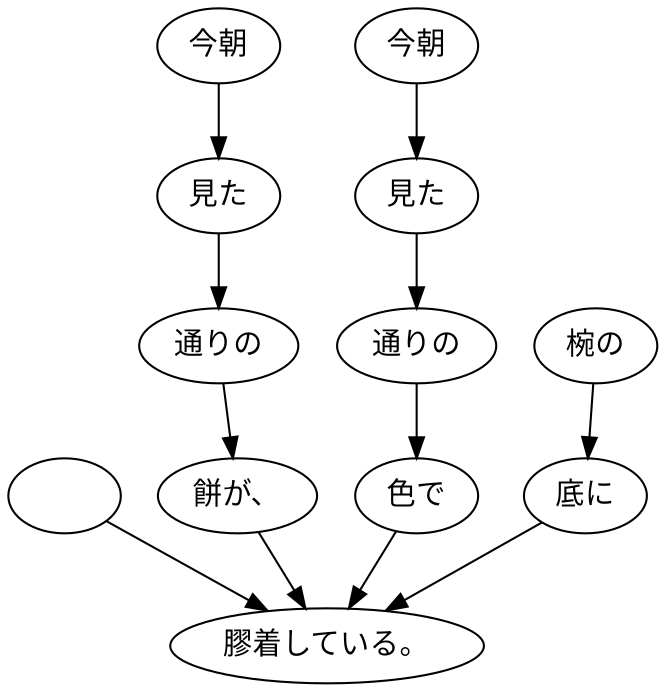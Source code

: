 digraph graph570 {
	node0 [label="　"];
	node1 [label="今朝"];
	node2 [label="見た"];
	node3 [label="通りの"];
	node4 [label="餅が、"];
	node5 [label="今朝"];
	node6 [label="見た"];
	node7 [label="通りの"];
	node8 [label="色で"];
	node9 [label="椀の"];
	node10 [label="底に"];
	node11 [label="膠着している。"];
	node0 -> node11;
	node1 -> node2;
	node2 -> node3;
	node3 -> node4;
	node4 -> node11;
	node5 -> node6;
	node6 -> node7;
	node7 -> node8;
	node8 -> node11;
	node9 -> node10;
	node10 -> node11;
}

